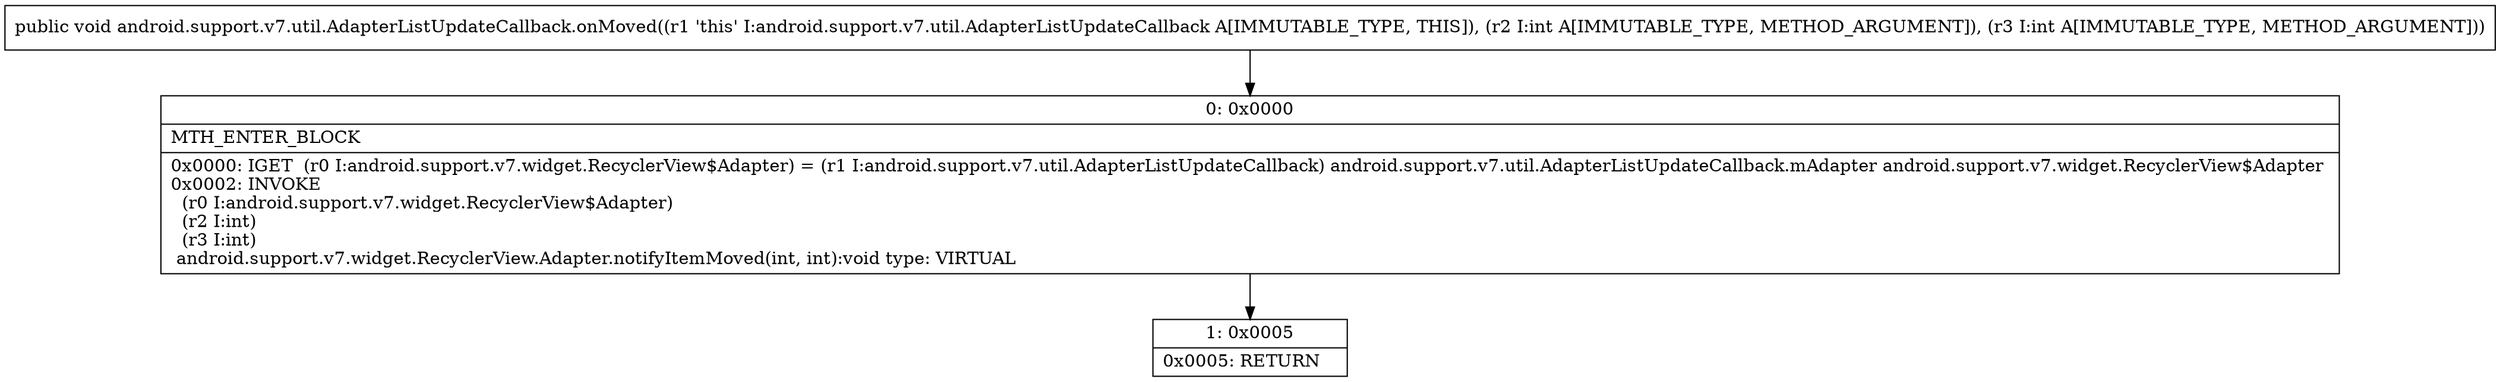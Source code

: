 digraph "CFG forandroid.support.v7.util.AdapterListUpdateCallback.onMoved(II)V" {
Node_0 [shape=record,label="{0\:\ 0x0000|MTH_ENTER_BLOCK\l|0x0000: IGET  (r0 I:android.support.v7.widget.RecyclerView$Adapter) = (r1 I:android.support.v7.util.AdapterListUpdateCallback) android.support.v7.util.AdapterListUpdateCallback.mAdapter android.support.v7.widget.RecyclerView$Adapter \l0x0002: INVOKE  \l  (r0 I:android.support.v7.widget.RecyclerView$Adapter)\l  (r2 I:int)\l  (r3 I:int)\l android.support.v7.widget.RecyclerView.Adapter.notifyItemMoved(int, int):void type: VIRTUAL \l}"];
Node_1 [shape=record,label="{1\:\ 0x0005|0x0005: RETURN   \l}"];
MethodNode[shape=record,label="{public void android.support.v7.util.AdapterListUpdateCallback.onMoved((r1 'this' I:android.support.v7.util.AdapterListUpdateCallback A[IMMUTABLE_TYPE, THIS]), (r2 I:int A[IMMUTABLE_TYPE, METHOD_ARGUMENT]), (r3 I:int A[IMMUTABLE_TYPE, METHOD_ARGUMENT])) }"];
MethodNode -> Node_0;
Node_0 -> Node_1;
}

